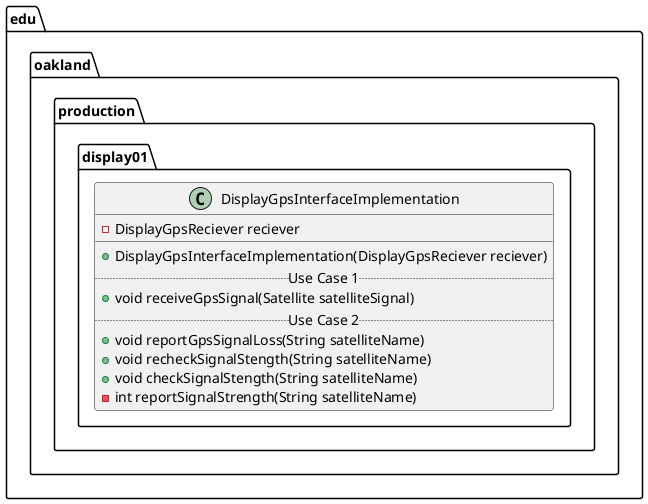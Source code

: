 @startuml DisplayGpsInterfaceImplementation


package edu.oakland.production.display01 {
    class DisplayGpsInterfaceImplementation {
        - DisplayGpsReciever reciever
        __
        + DisplayGpsInterfaceImplementation(DisplayGpsReciever reciever)
        .. Use Case 1 ..
        + void receiveGpsSignal(Satellite satelliteSignal)
        .. Use Case 2 ..
        + void reportGpsSignalLoss(String satelliteName)
        + void recheckSignalStength(String satelliteName)
        + void checkSignalStength(String satelliteName)
        - int reportSignalStrength(String satelliteName)
    }
}

@enduml
